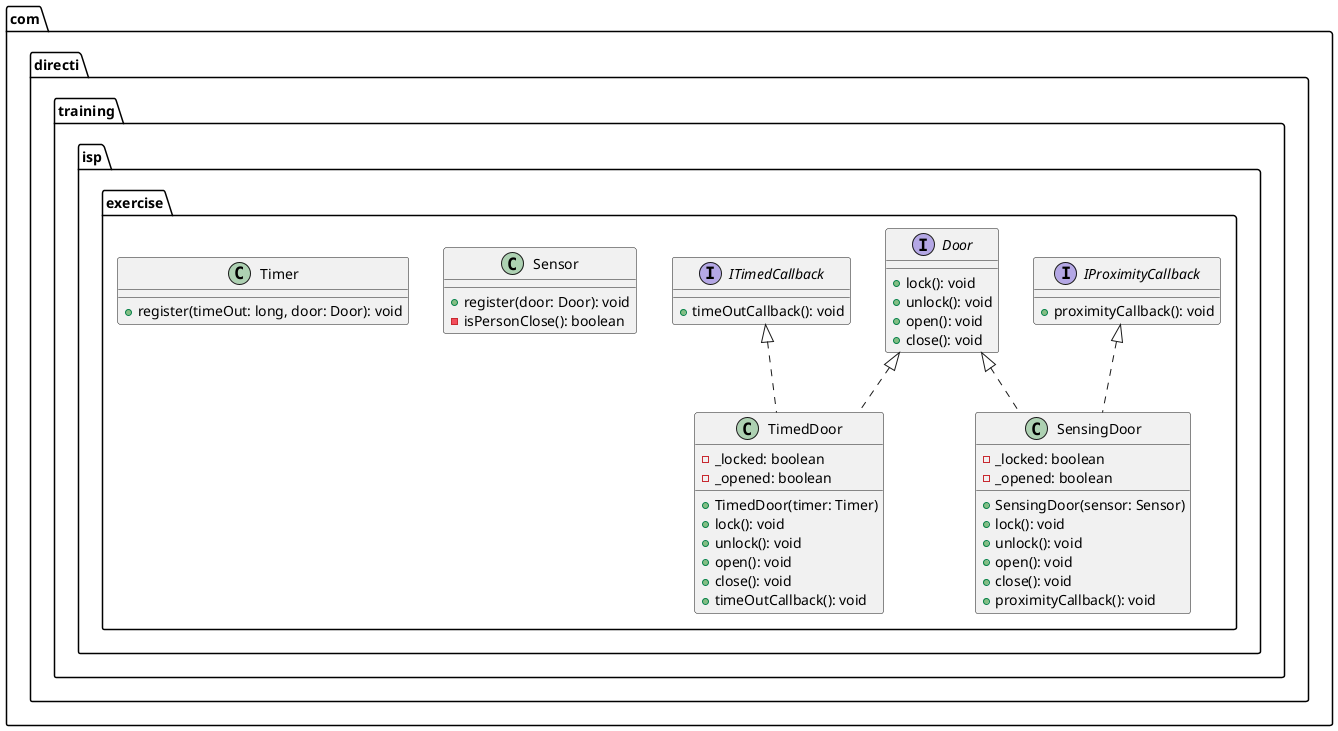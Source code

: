 @startuml

package "com.directi.training.isp.exercise" {
    interface Door {
        + lock(): void
        + unlock(): void
        + open(): void
        + close(): void
    }

    interface IProximityCallback {
        + proximityCallback(): void
    }

    interface ITimedCallback {
        + timeOutCallback(): void
    }

    class SensingDoor {
        - _locked: boolean
        - _opened: boolean
        + SensingDoor(sensor: Sensor)
        + lock(): void
        + unlock(): void
        + open(): void
        + close(): void
        + proximityCallback(): void
    }

    class Sensor {
        + register(door: Door): void
        - isPersonClose(): boolean
    }

    class TimedDoor {
        - _locked: boolean
        - _opened: boolean
        + TimedDoor(timer: Timer)
        + lock(): void
        + unlock(): void
        + open(): void
        + close(): void
        + timeOutCallback(): void
    }

    class Timer {
        + register(timeOut: long, door: Door): void
    }
}

Door <|.. SensingDoor
Door <|.. TimedDoor
IProximityCallback <|.. SensingDoor
ITimedCallback <|.. TimedDoor

@enduml
